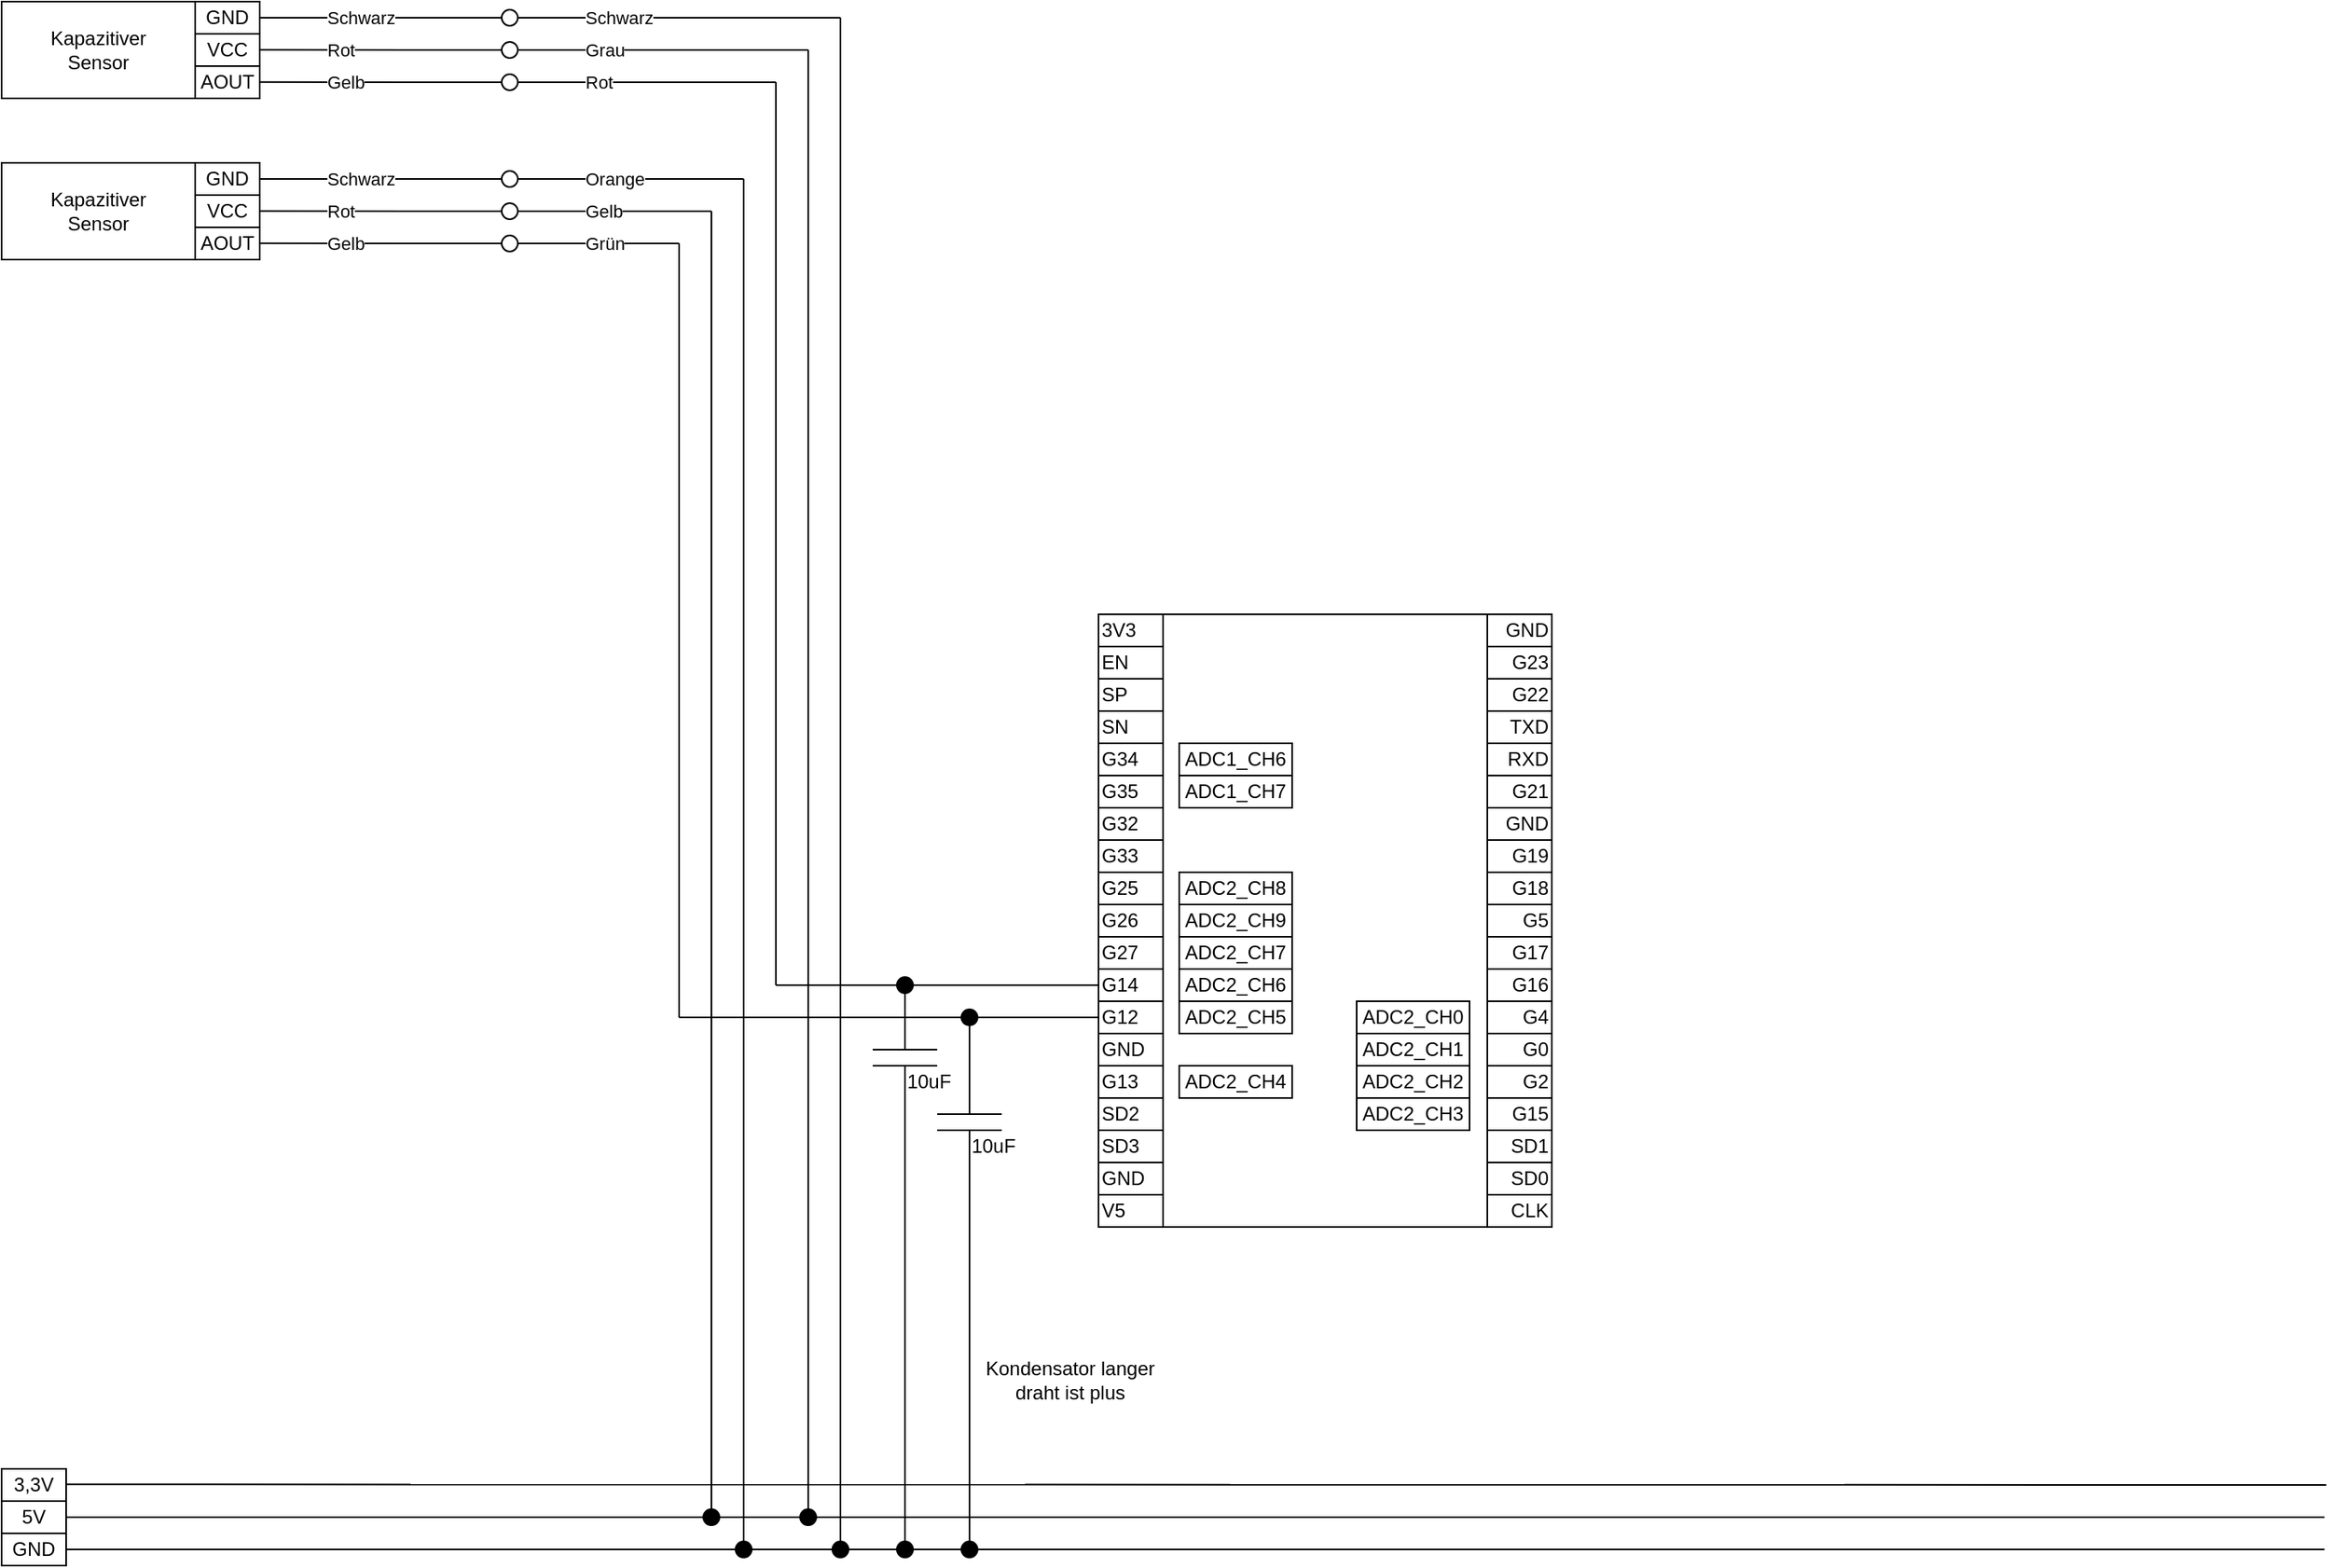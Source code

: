 <mxfile version="12.9.14" type="device"><diagram id="Pzs_bNPUFoUWSnx9T30f" name="Page-1"><mxGraphModel dx="1213" dy="693" grid="1" gridSize="10" guides="1" tooltips="1" connect="1" arrows="1" fold="1" page="1" pageScale="1" pageWidth="827" pageHeight="1169" math="0" shadow="0"><root><mxCell id="0"/><mxCell id="1" parent="0"/><mxCell id="D5qep8JhVWjdf5e0DdW2-1" value="GND" style="rounded=0;whiteSpace=wrap;html=1;" vertex="1" parent="1"><mxGeometry x="240" y="100" width="40" height="20" as="geometry"/></mxCell><mxCell id="D5qep8JhVWjdf5e0DdW2-2" value="VCC" style="rounded=0;whiteSpace=wrap;html=1;" vertex="1" parent="1"><mxGeometry x="240" y="120" width="40" height="20" as="geometry"/></mxCell><mxCell id="D5qep8JhVWjdf5e0DdW2-3" value="AOUT" style="rounded=0;whiteSpace=wrap;html=1;" vertex="1" parent="1"><mxGeometry x="240" y="140" width="40" height="20" as="geometry"/></mxCell><mxCell id="D5qep8JhVWjdf5e0DdW2-4" value="Kapazitiver&lt;br&gt;Sensor" style="rounded=0;whiteSpace=wrap;html=1;" vertex="1" parent="1"><mxGeometry x="120" y="100" width="120" height="60" as="geometry"/></mxCell><mxCell id="D5qep8JhVWjdf5e0DdW2-5" value="" style="endArrow=none;html=1;exitX=1;exitY=0.5;exitDx=0;exitDy=0;entryX=0;entryY=0.5;entryDx=0;entryDy=0;" edge="1" parent="1" source="D5qep8JhVWjdf5e0DdW2-1" target="D5qep8JhVWjdf5e0DdW2-39"><mxGeometry width="50" height="50" relative="1" as="geometry"><mxPoint x="420" y="210" as="sourcePoint"/><mxPoint x="640" y="110" as="targetPoint"/></mxGeometry></mxCell><mxCell id="D5qep8JhVWjdf5e0DdW2-13" value="Schwarz" style="edgeLabel;html=1;align=left;verticalAlign=middle;resizable=0;points=[];" vertex="1" connectable="0" parent="D5qep8JhVWjdf5e0DdW2-5"><mxGeometry x="-0.109" y="1" relative="1" as="geometry"><mxPoint x="-26.67" y="1" as="offset"/></mxGeometry></mxCell><mxCell id="D5qep8JhVWjdf5e0DdW2-6" value="" style="endArrow=none;html=1;exitX=1;exitY=0.5;exitDx=0;exitDy=0;entryX=0;entryY=0.5;entryDx=0;entryDy=0;" edge="1" parent="1" target="D5qep8JhVWjdf5e0DdW2-46"><mxGeometry width="50" height="50" relative="1" as="geometry"><mxPoint x="280" y="129.86" as="sourcePoint"/><mxPoint x="620" y="130" as="targetPoint"/></mxGeometry></mxCell><mxCell id="D5qep8JhVWjdf5e0DdW2-14" value="Rot" style="edgeLabel;html=1;align=left;verticalAlign=middle;resizable=0;points=[];" vertex="1" connectable="0" parent="D5qep8JhVWjdf5e0DdW2-6"><mxGeometry x="-0.105" y="1" relative="1" as="geometry"><mxPoint x="-27.14" y="1.08" as="offset"/></mxGeometry></mxCell><mxCell id="D5qep8JhVWjdf5e0DdW2-7" value="" style="endArrow=none;html=1;exitX=1;exitY=0.5;exitDx=0;exitDy=0;entryX=0;entryY=0.5;entryDx=0;entryDy=0;" edge="1" parent="1" target="D5qep8JhVWjdf5e0DdW2-47"><mxGeometry width="50" height="50" relative="1" as="geometry"><mxPoint x="280" y="149.86" as="sourcePoint"/><mxPoint x="600" y="150" as="targetPoint"/></mxGeometry></mxCell><mxCell id="D5qep8JhVWjdf5e0DdW2-15" value="Gelb" style="edgeLabel;html=1;align=left;verticalAlign=middle;resizable=0;points=[];" vertex="1" connectable="0" parent="D5qep8JhVWjdf5e0DdW2-7"><mxGeometry x="-0.1" y="-1" relative="1" as="geometry"><mxPoint x="-27.62" y="-0.92" as="offset"/></mxGeometry></mxCell><mxCell id="D5qep8JhVWjdf5e0DdW2-16" value="" style="endArrow=none;html=1;exitX=0.5;exitY=0;exitDx=0;exitDy=0;" edge="1" parent="1" source="D5qep8JhVWjdf5e0DdW2-139"><mxGeometry width="50" height="50" relative="1" as="geometry"><mxPoint x="640" y="1060" as="sourcePoint"/><mxPoint x="640" y="110" as="targetPoint"/></mxGeometry></mxCell><mxCell id="D5qep8JhVWjdf5e0DdW2-17" value="" style="endArrow=none;html=1;exitX=0.5;exitY=0;exitDx=0;exitDy=0;" edge="1" parent="1" source="D5qep8JhVWjdf5e0DdW2-137"><mxGeometry width="50" height="50" relative="1" as="geometry"><mxPoint x="620" y="1050" as="sourcePoint"/><mxPoint x="620" y="130" as="targetPoint"/></mxGeometry></mxCell><mxCell id="D5qep8JhVWjdf5e0DdW2-18" value="" style="endArrow=none;html=1;" edge="1" parent="1"><mxGeometry width="50" height="50" relative="1" as="geometry"><mxPoint x="600" y="710" as="sourcePoint"/><mxPoint x="600" y="150" as="targetPoint"/></mxGeometry></mxCell><mxCell id="D5qep8JhVWjdf5e0DdW2-36" value="" style="endArrow=none;html=1;exitX=0.5;exitY=0;exitDx=0;exitDy=0;" edge="1" parent="1" source="D5qep8JhVWjdf5e0DdW2-134"><mxGeometry width="50" height="50" relative="1" as="geometry"><mxPoint x="580" y="1060" as="sourcePoint"/><mxPoint x="580" y="210" as="targetPoint"/></mxGeometry></mxCell><mxCell id="D5qep8JhVWjdf5e0DdW2-37" value="" style="endArrow=none;html=1;" edge="1" parent="1" source="D5qep8JhVWjdf5e0DdW2-135"><mxGeometry width="50" height="50" relative="1" as="geometry"><mxPoint x="560" y="1040" as="sourcePoint"/><mxPoint x="560" y="230" as="targetPoint"/></mxGeometry></mxCell><mxCell id="D5qep8JhVWjdf5e0DdW2-38" value="" style="endArrow=none;html=1;" edge="1" parent="1"><mxGeometry width="50" height="50" relative="1" as="geometry"><mxPoint x="540" y="730" as="sourcePoint"/><mxPoint x="540" y="250" as="targetPoint"/></mxGeometry></mxCell><mxCell id="D5qep8JhVWjdf5e0DdW2-39" value="" style="ellipse;whiteSpace=wrap;html=1;aspect=fixed;fillColor=#ffffff;align=left;" vertex="1" parent="1"><mxGeometry x="430" y="105" width="10" height="10" as="geometry"/></mxCell><mxCell id="D5qep8JhVWjdf5e0DdW2-46" value="" style="ellipse;whiteSpace=wrap;html=1;aspect=fixed;fillColor=#ffffff;align=left;" vertex="1" parent="1"><mxGeometry x="430" y="125" width="10" height="10" as="geometry"/></mxCell><mxCell id="D5qep8JhVWjdf5e0DdW2-47" value="" style="ellipse;whiteSpace=wrap;html=1;aspect=fixed;fillColor=#ffffff;align=left;" vertex="1" parent="1"><mxGeometry x="430" y="145" width="10" height="10" as="geometry"/></mxCell><mxCell id="D5qep8JhVWjdf5e0DdW2-57" value="GND" style="rounded=0;whiteSpace=wrap;html=1;" vertex="1" parent="1"><mxGeometry x="240" y="200" width="40" height="20" as="geometry"/></mxCell><mxCell id="D5qep8JhVWjdf5e0DdW2-58" value="VCC" style="rounded=0;whiteSpace=wrap;html=1;" vertex="1" parent="1"><mxGeometry x="240" y="220" width="40" height="20" as="geometry"/></mxCell><mxCell id="D5qep8JhVWjdf5e0DdW2-59" value="AOUT" style="rounded=0;whiteSpace=wrap;html=1;" vertex="1" parent="1"><mxGeometry x="240" y="240" width="40" height="20" as="geometry"/></mxCell><mxCell id="D5qep8JhVWjdf5e0DdW2-60" value="Kapazitiver&lt;br&gt;Sensor" style="rounded=0;whiteSpace=wrap;html=1;" vertex="1" parent="1"><mxGeometry x="120" y="200" width="120" height="60" as="geometry"/></mxCell><mxCell id="D5qep8JhVWjdf5e0DdW2-61" value="" style="endArrow=none;html=1;exitX=1;exitY=0.5;exitDx=0;exitDy=0;entryX=0;entryY=0.5;entryDx=0;entryDy=0;" edge="1" parent="1" source="D5qep8JhVWjdf5e0DdW2-57" target="D5qep8JhVWjdf5e0DdW2-67"><mxGeometry width="50" height="50" relative="1" as="geometry"><mxPoint x="420" y="310" as="sourcePoint"/><mxPoint x="640" y="210" as="targetPoint"/></mxGeometry></mxCell><mxCell id="D5qep8JhVWjdf5e0DdW2-62" value="Schwarz" style="edgeLabel;html=1;align=left;verticalAlign=middle;resizable=0;points=[];" vertex="1" connectable="0" parent="D5qep8JhVWjdf5e0DdW2-61"><mxGeometry x="-0.109" y="1" relative="1" as="geometry"><mxPoint x="-26.67" y="1" as="offset"/></mxGeometry></mxCell><mxCell id="D5qep8JhVWjdf5e0DdW2-63" value="" style="endArrow=none;html=1;exitX=1;exitY=0.5;exitDx=0;exitDy=0;entryX=0;entryY=0.5;entryDx=0;entryDy=0;" edge="1" parent="1" target="D5qep8JhVWjdf5e0DdW2-68"><mxGeometry width="50" height="50" relative="1" as="geometry"><mxPoint x="280" y="229.86" as="sourcePoint"/><mxPoint x="620" y="230" as="targetPoint"/></mxGeometry></mxCell><mxCell id="D5qep8JhVWjdf5e0DdW2-64" value="Rot" style="edgeLabel;html=1;align=left;verticalAlign=middle;resizable=0;points=[];" vertex="1" connectable="0" parent="D5qep8JhVWjdf5e0DdW2-63"><mxGeometry x="-0.105" y="1" relative="1" as="geometry"><mxPoint x="-27.14" y="1.08" as="offset"/></mxGeometry></mxCell><mxCell id="D5qep8JhVWjdf5e0DdW2-65" value="" style="endArrow=none;html=1;exitX=1;exitY=0.5;exitDx=0;exitDy=0;entryX=0;entryY=0.5;entryDx=0;entryDy=0;" edge="1" parent="1" target="D5qep8JhVWjdf5e0DdW2-69"><mxGeometry width="50" height="50" relative="1" as="geometry"><mxPoint x="280" y="249.86" as="sourcePoint"/><mxPoint x="600" y="250" as="targetPoint"/></mxGeometry></mxCell><mxCell id="D5qep8JhVWjdf5e0DdW2-66" value="Gelb" style="edgeLabel;html=1;align=left;verticalAlign=middle;resizable=0;points=[];" vertex="1" connectable="0" parent="D5qep8JhVWjdf5e0DdW2-65"><mxGeometry x="-0.1" y="-1" relative="1" as="geometry"><mxPoint x="-27.62" y="-0.92" as="offset"/></mxGeometry></mxCell><mxCell id="D5qep8JhVWjdf5e0DdW2-67" value="" style="ellipse;whiteSpace=wrap;html=1;aspect=fixed;fillColor=#ffffff;align=left;" vertex="1" parent="1"><mxGeometry x="430" y="205" width="10" height="10" as="geometry"/></mxCell><mxCell id="D5qep8JhVWjdf5e0DdW2-68" value="" style="ellipse;whiteSpace=wrap;html=1;aspect=fixed;fillColor=#ffffff;align=left;" vertex="1" parent="1"><mxGeometry x="430" y="225" width="10" height="10" as="geometry"/></mxCell><mxCell id="D5qep8JhVWjdf5e0DdW2-69" value="" style="ellipse;whiteSpace=wrap;html=1;aspect=fixed;fillColor=#ffffff;align=left;" vertex="1" parent="1"><mxGeometry x="430" y="245" width="10" height="10" as="geometry"/></mxCell><mxCell id="D5qep8JhVWjdf5e0DdW2-70" value="" style="endArrow=none;html=1;entryX=1;entryY=0.5;entryDx=0;entryDy=0;" edge="1" parent="1" target="D5qep8JhVWjdf5e0DdW2-39"><mxGeometry width="50" height="50" relative="1" as="geometry"><mxPoint x="640" y="110" as="sourcePoint"/><mxPoint x="700" y="210" as="targetPoint"/></mxGeometry></mxCell><mxCell id="D5qep8JhVWjdf5e0DdW2-82" value="Schwarz" style="edgeLabel;html=1;align=left;verticalAlign=middle;resizable=0;points=[];" vertex="1" connectable="0" parent="D5qep8JhVWjdf5e0DdW2-70"><mxGeometry x="0.51" y="1" relative="1" as="geometry"><mxPoint x="-9.14" y="-1" as="offset"/></mxGeometry></mxCell><mxCell id="D5qep8JhVWjdf5e0DdW2-71" value="" style="endArrow=none;html=1;" edge="1" parent="1"><mxGeometry width="50" height="50" relative="1" as="geometry"><mxPoint x="620" y="130" as="sourcePoint"/><mxPoint x="440" y="130" as="targetPoint"/></mxGeometry></mxCell><mxCell id="D5qep8JhVWjdf5e0DdW2-83" value="Grau" style="edgeLabel;html=1;align=left;verticalAlign=middle;resizable=0;points=[];" vertex="1" connectable="0" parent="D5qep8JhVWjdf5e0DdW2-71"><mxGeometry x="0.462" y="-1" relative="1" as="geometry"><mxPoint x="-8.57" y="1" as="offset"/></mxGeometry></mxCell><mxCell id="D5qep8JhVWjdf5e0DdW2-72" value="" style="endArrow=none;html=1;entryX=1;entryY=0.5;entryDx=0;entryDy=0;" edge="1" parent="1" target="D5qep8JhVWjdf5e0DdW2-47"><mxGeometry width="50" height="50" relative="1" as="geometry"><mxPoint x="600" y="150" as="sourcePoint"/><mxPoint x="440.0" y="155" as="targetPoint"/></mxGeometry></mxCell><mxCell id="D5qep8JhVWjdf5e0DdW2-84" value="Rot" style="edgeLabel;html=1;align=left;verticalAlign=middle;resizable=0;points=[];" vertex="1" connectable="0" parent="D5qep8JhVWjdf5e0DdW2-72"><mxGeometry x="0.316" y="2" relative="1" as="geometry"><mxPoint x="-14.86" y="-2" as="offset"/></mxGeometry></mxCell><mxCell id="D5qep8JhVWjdf5e0DdW2-74" value="" style="endArrow=none;html=1;exitX=1;exitY=0.5;exitDx=0;exitDy=0;" edge="1" parent="1" source="D5qep8JhVWjdf5e0DdW2-67"><mxGeometry width="50" height="50" relative="1" as="geometry"><mxPoint x="650" y="260" as="sourcePoint"/><mxPoint x="580" y="210" as="targetPoint"/></mxGeometry></mxCell><mxCell id="D5qep8JhVWjdf5e0DdW2-86" value="Orange" style="edgeLabel;html=1;align=left;verticalAlign=middle;resizable=0;points=[];" vertex="1" connectable="0" parent="D5qep8JhVWjdf5e0DdW2-74"><mxGeometry x="-0.284" y="-1" relative="1" as="geometry"><mxPoint x="-10.29" y="-1" as="offset"/></mxGeometry></mxCell><mxCell id="D5qep8JhVWjdf5e0DdW2-80" value="" style="endArrow=none;html=1;" edge="1" parent="1" target="D5qep8JhVWjdf5e0DdW2-68"><mxGeometry width="50" height="50" relative="1" as="geometry"><mxPoint x="560" y="230" as="sourcePoint"/><mxPoint x="441" y="232" as="targetPoint"/></mxGeometry></mxCell><mxCell id="D5qep8JhVWjdf5e0DdW2-87" value="Gelb" style="edgeLabel;html=1;align=left;verticalAlign=middle;resizable=0;points=[];" vertex="1" connectable="0" parent="D5qep8JhVWjdf5e0DdW2-80"><mxGeometry x="-0.359" y="-2" relative="1" as="geometry"><mxPoint x="-41.71" y="2" as="offset"/></mxGeometry></mxCell><mxCell id="D5qep8JhVWjdf5e0DdW2-81" value="" style="endArrow=none;html=1;entryX=1;entryY=0.5;entryDx=0;entryDy=0;" edge="1" parent="1" target="D5qep8JhVWjdf5e0DdW2-69"><mxGeometry width="50" height="50" relative="1" as="geometry"><mxPoint x="540" y="250" as="sourcePoint"/><mxPoint x="440.0" y="245" as="targetPoint"/></mxGeometry></mxCell><mxCell id="D5qep8JhVWjdf5e0DdW2-88" value="Grün" style="edgeLabel;html=1;align=left;verticalAlign=middle;resizable=0;points=[];" vertex="1" connectable="0" parent="D5qep8JhVWjdf5e0DdW2-81"><mxGeometry x="-0.22" y="-2" relative="1" as="geometry"><mxPoint x="-21.14" y="2" as="offset"/></mxGeometry></mxCell><mxCell id="D5qep8JhVWjdf5e0DdW2-132" value="" style="endArrow=none;html=1;entryX=0;entryY=0.5;entryDx=0;entryDy=0;" edge="1" parent="1" target="D5qep8JhVWjdf5e0DdW2-135"><mxGeometry width="50" height="50" relative="1" as="geometry"><mxPoint x="160" y="1040" as="sourcePoint"/><mxPoint x="1160" y="1040" as="targetPoint"/></mxGeometry></mxCell><mxCell id="D5qep8JhVWjdf5e0DdW2-133" value="" style="endArrow=none;html=1;entryX=0;entryY=0.5;entryDx=0;entryDy=0;" edge="1" parent="1" target="D5qep8JhVWjdf5e0DdW2-134"><mxGeometry width="50" height="50" relative="1" as="geometry"><mxPoint x="160" y="1060" as="sourcePoint"/><mxPoint x="1160" y="1060" as="targetPoint"/></mxGeometry></mxCell><mxCell id="D5qep8JhVWjdf5e0DdW2-134" value="" style="ellipse;whiteSpace=wrap;html=1;aspect=fixed;fillColor=#000000;align=left;" vertex="1" parent="1"><mxGeometry x="575" y="1055" width="10" height="10" as="geometry"/></mxCell><mxCell id="D5qep8JhVWjdf5e0DdW2-135" value="" style="ellipse;whiteSpace=wrap;html=1;aspect=fixed;fillColor=#000000;align=left;" vertex="1" parent="1"><mxGeometry x="555" y="1035" width="10" height="10" as="geometry"/></mxCell><mxCell id="D5qep8JhVWjdf5e0DdW2-137" value="" style="ellipse;whiteSpace=wrap;html=1;aspect=fixed;fillColor=#000000;align=left;" vertex="1" parent="1"><mxGeometry x="615" y="1035" width="10" height="10" as="geometry"/></mxCell><mxCell id="D5qep8JhVWjdf5e0DdW2-139" value="" style="ellipse;whiteSpace=wrap;html=1;aspect=fixed;fillColor=#000000;align=left;spacing=2;" vertex="1" parent="1"><mxGeometry x="635" y="1055" width="10" height="10" as="geometry"/></mxCell><mxCell id="D5qep8JhVWjdf5e0DdW2-141" value="" style="endArrow=none;html=1;exitX=1;exitY=0.5;exitDx=0;exitDy=0;entryX=0;entryY=0.5;entryDx=0;entryDy=0;" edge="1" parent="1" source="D5qep8JhVWjdf5e0DdW2-135" target="D5qep8JhVWjdf5e0DdW2-137"><mxGeometry width="50" height="50" relative="1" as="geometry"><mxPoint x="660" y="1035" as="sourcePoint"/><mxPoint x="710" y="985" as="targetPoint"/></mxGeometry></mxCell><mxCell id="D5qep8JhVWjdf5e0DdW2-143" value="" style="endArrow=none;html=1;exitX=1;exitY=0.5;exitDx=0;exitDy=0;entryX=0;entryY=0.5;entryDx=0;entryDy=0;" edge="1" parent="1" source="D5qep8JhVWjdf5e0DdW2-134" target="D5qep8JhVWjdf5e0DdW2-139"><mxGeometry width="50" height="50" relative="1" as="geometry"><mxPoint x="580.0" y="1050" as="sourcePoint"/><mxPoint x="625" y="1050" as="targetPoint"/></mxGeometry></mxCell><mxCell id="D5qep8JhVWjdf5e0DdW2-144" value="" style="endArrow=none;html=1;exitX=1;exitY=0.5;exitDx=0;exitDy=0;" edge="1" parent="1" source="D5qep8JhVWjdf5e0DdW2-137"><mxGeometry width="50" height="50" relative="1" as="geometry"><mxPoint x="580.0" y="1050" as="sourcePoint"/><mxPoint x="1560" y="1040" as="targetPoint"/></mxGeometry></mxCell><mxCell id="D5qep8JhVWjdf5e0DdW2-145" value="" style="endArrow=none;html=1;exitX=1;exitY=0.5;exitDx=0;exitDy=0;" edge="1" parent="1" source="D5qep8JhVWjdf5e0DdW2-139"><mxGeometry width="50" height="50" relative="1" as="geometry"><mxPoint x="660" y="1059.88" as="sourcePoint"/><mxPoint x="1560" y="1060" as="targetPoint"/></mxGeometry></mxCell><mxCell id="D5qep8JhVWjdf5e0DdW2-169" value="" style="group" vertex="1" connectable="0" parent="1"><mxGeometry x="800" y="480" width="281" height="380" as="geometry"/></mxCell><mxCell id="D5qep8JhVWjdf5e0DdW2-149" value="ADC1_CH4" style="rounded=0;whiteSpace=wrap;html=1;" vertex="1" parent="D5qep8JhVWjdf5e0DdW2-169"><mxGeometry x="50" y="120" width="70" height="20" as="geometry"/></mxCell><mxCell id="D5qep8JhVWjdf5e0DdW2-150" value="ADC1_CH5" style="rounded=0;whiteSpace=wrap;html=1;" vertex="1" parent="D5qep8JhVWjdf5e0DdW2-169"><mxGeometry x="50" y="140" width="70" height="20" as="geometry"/></mxCell><mxCell id="D5qep8JhVWjdf5e0DdW2-130" value="" style="group;direction=west;" vertex="1" connectable="0" parent="D5qep8JhVWjdf5e0DdW2-169"><mxGeometry width="280" height="380" as="geometry"/></mxCell><mxCell id="D5qep8JhVWjdf5e0DdW2-129" value="" style="rounded=0;whiteSpace=wrap;html=1;fillColor=#ffffff;align=right;direction=east;" vertex="1" parent="D5qep8JhVWjdf5e0DdW2-130"><mxGeometry width="280" height="380" as="geometry"/></mxCell><mxCell id="D5qep8JhVWjdf5e0DdW2-110" value="3V3" style="rounded=0;whiteSpace=wrap;html=1;fillColor=#ffffff;align=left;direction=west;" vertex="1" parent="D5qep8JhVWjdf5e0DdW2-169"><mxGeometry width="40" height="20" as="geometry"/></mxCell><mxCell id="D5qep8JhVWjdf5e0DdW2-111" value="EN" style="rounded=0;whiteSpace=wrap;html=1;fillColor=#ffffff;align=left;direction=west;" vertex="1" parent="D5qep8JhVWjdf5e0DdW2-169"><mxGeometry y="20" width="40" height="20" as="geometry"/></mxCell><mxCell id="D5qep8JhVWjdf5e0DdW2-112" value="SP" style="rounded=0;whiteSpace=wrap;html=1;fillColor=#ffffff;align=left;direction=west;" vertex="1" parent="D5qep8JhVWjdf5e0DdW2-169"><mxGeometry y="40" width="40" height="20" as="geometry"/></mxCell><mxCell id="D5qep8JhVWjdf5e0DdW2-113" value="SN" style="rounded=0;whiteSpace=wrap;html=1;fillColor=#ffffff;align=left;direction=west;" vertex="1" parent="D5qep8JhVWjdf5e0DdW2-169"><mxGeometry y="60" width="40" height="20" as="geometry"/></mxCell><mxCell id="D5qep8JhVWjdf5e0DdW2-114" value="G34" style="rounded=0;whiteSpace=wrap;html=1;fillColor=#ffffff;align=left;direction=west;" vertex="1" parent="D5qep8JhVWjdf5e0DdW2-169"><mxGeometry y="80" width="40" height="20" as="geometry"/></mxCell><mxCell id="D5qep8JhVWjdf5e0DdW2-115" value="G35" style="rounded=0;whiteSpace=wrap;html=1;fillColor=#ffffff;align=left;direction=west;" vertex="1" parent="D5qep8JhVWjdf5e0DdW2-169"><mxGeometry y="100" width="40" height="20" as="geometry"/></mxCell><mxCell id="D5qep8JhVWjdf5e0DdW2-116" value="G32" style="rounded=0;whiteSpace=wrap;html=1;fillColor=#ffffff;align=left;direction=west;" vertex="1" parent="D5qep8JhVWjdf5e0DdW2-169"><mxGeometry y="120" width="40" height="20" as="geometry"/></mxCell><mxCell id="D5qep8JhVWjdf5e0DdW2-117" value="G33" style="rounded=0;whiteSpace=wrap;html=1;fillColor=#ffffff;align=left;direction=west;" vertex="1" parent="D5qep8JhVWjdf5e0DdW2-169"><mxGeometry y="140" width="40" height="20" as="geometry"/></mxCell><mxCell id="D5qep8JhVWjdf5e0DdW2-118" value="G25" style="rounded=0;whiteSpace=wrap;html=1;fillColor=#ffffff;align=left;direction=west;" vertex="1" parent="D5qep8JhVWjdf5e0DdW2-169"><mxGeometry y="160" width="40" height="20" as="geometry"/></mxCell><mxCell id="D5qep8JhVWjdf5e0DdW2-119" value="G26" style="rounded=0;whiteSpace=wrap;html=1;fillColor=#ffffff;align=left;direction=west;" vertex="1" parent="D5qep8JhVWjdf5e0DdW2-169"><mxGeometry y="180" width="40" height="20" as="geometry"/></mxCell><mxCell id="D5qep8JhVWjdf5e0DdW2-120" value="G27" style="rounded=0;whiteSpace=wrap;html=1;fillColor=#ffffff;align=left;direction=west;" vertex="1" parent="D5qep8JhVWjdf5e0DdW2-169"><mxGeometry y="200" width="40" height="20" as="geometry"/></mxCell><mxCell id="D5qep8JhVWjdf5e0DdW2-121" value="G14" style="rounded=0;whiteSpace=wrap;html=1;fillColor=#ffffff;align=left;direction=west;" vertex="1" parent="D5qep8JhVWjdf5e0DdW2-169"><mxGeometry y="220" width="40" height="20" as="geometry"/></mxCell><mxCell id="D5qep8JhVWjdf5e0DdW2-122" value="G12" style="rounded=0;whiteSpace=wrap;html=1;fillColor=#ffffff;align=left;direction=west;" vertex="1" parent="D5qep8JhVWjdf5e0DdW2-169"><mxGeometry y="240" width="40" height="20" as="geometry"/></mxCell><mxCell id="D5qep8JhVWjdf5e0DdW2-123" value="GND" style="rounded=0;whiteSpace=wrap;html=1;fillColor=#ffffff;align=left;direction=west;" vertex="1" parent="D5qep8JhVWjdf5e0DdW2-169"><mxGeometry y="260" width="40" height="20" as="geometry"/></mxCell><mxCell id="D5qep8JhVWjdf5e0DdW2-124" value="G13" style="rounded=0;whiteSpace=wrap;html=1;fillColor=#ffffff;align=left;direction=west;" vertex="1" parent="D5qep8JhVWjdf5e0DdW2-169"><mxGeometry y="280" width="40" height="20" as="geometry"/></mxCell><mxCell id="D5qep8JhVWjdf5e0DdW2-125" value="SD2" style="rounded=0;whiteSpace=wrap;html=1;fillColor=#ffffff;align=left;direction=west;" vertex="1" parent="D5qep8JhVWjdf5e0DdW2-169"><mxGeometry y="300" width="40" height="20" as="geometry"/></mxCell><mxCell id="D5qep8JhVWjdf5e0DdW2-126" value="SD3" style="rounded=0;whiteSpace=wrap;html=1;fillColor=#ffffff;align=left;direction=west;" vertex="1" parent="D5qep8JhVWjdf5e0DdW2-169"><mxGeometry y="320" width="40" height="20" as="geometry"/></mxCell><mxCell id="D5qep8JhVWjdf5e0DdW2-127" value="GND" style="rounded=0;whiteSpace=wrap;html=1;fillColor=#ffffff;align=left;direction=west;" vertex="1" parent="D5qep8JhVWjdf5e0DdW2-169"><mxGeometry y="340" width="40" height="20" as="geometry"/></mxCell><mxCell id="D5qep8JhVWjdf5e0DdW2-128" value="V5" style="rounded=0;whiteSpace=wrap;html=1;fillColor=#ffffff;align=left;direction=west;" vertex="1" parent="D5qep8JhVWjdf5e0DdW2-169"><mxGeometry y="360" width="40" height="20" as="geometry"/></mxCell><mxCell id="D5qep8JhVWjdf5e0DdW2-89" value="GND" style="rounded=0;whiteSpace=wrap;html=1;fillColor=#ffffff;align=right;direction=west;" vertex="1" parent="D5qep8JhVWjdf5e0DdW2-169"><mxGeometry x="241" width="40" height="20" as="geometry"/></mxCell><mxCell id="D5qep8JhVWjdf5e0DdW2-91" value="G23" style="rounded=0;whiteSpace=wrap;html=1;fillColor=#ffffff;align=right;direction=west;" vertex="1" parent="D5qep8JhVWjdf5e0DdW2-169"><mxGeometry x="241" y="20" width="40" height="20" as="geometry"/></mxCell><mxCell id="D5qep8JhVWjdf5e0DdW2-92" value="G22&lt;br&gt;" style="rounded=0;whiteSpace=wrap;html=1;fillColor=#ffffff;align=right;direction=west;" vertex="1" parent="D5qep8JhVWjdf5e0DdW2-169"><mxGeometry x="241" y="40" width="40" height="20" as="geometry"/></mxCell><mxCell id="D5qep8JhVWjdf5e0DdW2-93" value="TXD" style="rounded=0;whiteSpace=wrap;html=1;fillColor=#ffffff;align=right;direction=west;" vertex="1" parent="D5qep8JhVWjdf5e0DdW2-169"><mxGeometry x="241" y="60" width="40" height="20" as="geometry"/></mxCell><mxCell id="D5qep8JhVWjdf5e0DdW2-94" value="RXD" style="rounded=0;whiteSpace=wrap;html=1;fillColor=#ffffff;align=right;direction=west;" vertex="1" parent="D5qep8JhVWjdf5e0DdW2-169"><mxGeometry x="241" y="80" width="40" height="20" as="geometry"/></mxCell><mxCell id="D5qep8JhVWjdf5e0DdW2-95" value="G21" style="rounded=0;whiteSpace=wrap;html=1;fillColor=#ffffff;align=right;direction=west;" vertex="1" parent="D5qep8JhVWjdf5e0DdW2-169"><mxGeometry x="241" y="100" width="40" height="20" as="geometry"/></mxCell><mxCell id="D5qep8JhVWjdf5e0DdW2-96" value="GND" style="rounded=0;whiteSpace=wrap;html=1;fillColor=#ffffff;align=right;direction=west;" vertex="1" parent="D5qep8JhVWjdf5e0DdW2-169"><mxGeometry x="241" y="120" width="40" height="20" as="geometry"/></mxCell><mxCell id="D5qep8JhVWjdf5e0DdW2-97" value="G19" style="rounded=0;whiteSpace=wrap;html=1;fillColor=#ffffff;align=right;direction=west;" vertex="1" parent="D5qep8JhVWjdf5e0DdW2-169"><mxGeometry x="241" y="140" width="40" height="20" as="geometry"/></mxCell><mxCell id="D5qep8JhVWjdf5e0DdW2-98" value="G18" style="rounded=0;whiteSpace=wrap;html=1;fillColor=#ffffff;align=right;direction=west;" vertex="1" parent="D5qep8JhVWjdf5e0DdW2-169"><mxGeometry x="241" y="160" width="40" height="20" as="geometry"/></mxCell><mxCell id="D5qep8JhVWjdf5e0DdW2-99" value="G5" style="rounded=0;whiteSpace=wrap;html=1;fillColor=#ffffff;align=right;direction=west;" vertex="1" parent="D5qep8JhVWjdf5e0DdW2-169"><mxGeometry x="241" y="180" width="40" height="20" as="geometry"/></mxCell><mxCell id="D5qep8JhVWjdf5e0DdW2-100" value="G17" style="rounded=0;whiteSpace=wrap;html=1;fillColor=#ffffff;align=right;direction=west;" vertex="1" parent="D5qep8JhVWjdf5e0DdW2-169"><mxGeometry x="241" y="200" width="40" height="20" as="geometry"/></mxCell><mxCell id="D5qep8JhVWjdf5e0DdW2-101" value="G16" style="rounded=0;whiteSpace=wrap;html=1;fillColor=#ffffff;align=right;direction=west;" vertex="1" parent="D5qep8JhVWjdf5e0DdW2-169"><mxGeometry x="241" y="220" width="40" height="20" as="geometry"/></mxCell><mxCell id="D5qep8JhVWjdf5e0DdW2-102" value="G4" style="rounded=0;whiteSpace=wrap;html=1;fillColor=#ffffff;align=right;direction=west;" vertex="1" parent="D5qep8JhVWjdf5e0DdW2-169"><mxGeometry x="241" y="240" width="40" height="20" as="geometry"/></mxCell><mxCell id="D5qep8JhVWjdf5e0DdW2-103" value="G0" style="rounded=0;whiteSpace=wrap;html=1;fillColor=#ffffff;align=right;direction=west;" vertex="1" parent="D5qep8JhVWjdf5e0DdW2-169"><mxGeometry x="241" y="260" width="40" height="20" as="geometry"/></mxCell><mxCell id="D5qep8JhVWjdf5e0DdW2-104" value="G2" style="rounded=0;whiteSpace=wrap;html=1;fillColor=#ffffff;align=right;direction=west;" vertex="1" parent="D5qep8JhVWjdf5e0DdW2-169"><mxGeometry x="241" y="280" width="40" height="20" as="geometry"/></mxCell><mxCell id="D5qep8JhVWjdf5e0DdW2-105" value="G15" style="rounded=0;whiteSpace=wrap;html=1;fillColor=#ffffff;align=right;direction=west;" vertex="1" parent="D5qep8JhVWjdf5e0DdW2-169"><mxGeometry x="241" y="300" width="40" height="20" as="geometry"/></mxCell><mxCell id="D5qep8JhVWjdf5e0DdW2-106" value="SD1" style="rounded=0;whiteSpace=wrap;html=1;fillColor=#ffffff;align=right;direction=west;" vertex="1" parent="D5qep8JhVWjdf5e0DdW2-169"><mxGeometry x="241" y="320" width="40" height="20" as="geometry"/></mxCell><mxCell id="D5qep8JhVWjdf5e0DdW2-107" value="SD0" style="rounded=0;whiteSpace=wrap;html=1;fillColor=#ffffff;align=right;direction=west;" vertex="1" parent="D5qep8JhVWjdf5e0DdW2-169"><mxGeometry x="241" y="340" width="40" height="20" as="geometry"/></mxCell><mxCell id="D5qep8JhVWjdf5e0DdW2-108" value="CLK" style="rounded=0;whiteSpace=wrap;html=1;fillColor=#ffffff;align=right;direction=west;" vertex="1" parent="D5qep8JhVWjdf5e0DdW2-169"><mxGeometry x="241" y="360" width="40" height="20" as="geometry"/></mxCell><mxCell id="D5qep8JhVWjdf5e0DdW2-151" value="ADC1_CH6" style="rounded=0;whiteSpace=wrap;html=1;" vertex="1" parent="D5qep8JhVWjdf5e0DdW2-169"><mxGeometry x="50" y="80" width="70" height="20" as="geometry"/></mxCell><mxCell id="D5qep8JhVWjdf5e0DdW2-152" value="ADC1_CH7" style="rounded=0;whiteSpace=wrap;html=1;" vertex="1" parent="D5qep8JhVWjdf5e0DdW2-169"><mxGeometry x="50" y="100" width="70" height="20" as="geometry"/></mxCell><mxCell id="D5qep8JhVWjdf5e0DdW2-156" value="ADC2_CH1" style="rounded=0;whiteSpace=wrap;html=1;" vertex="1" parent="D5qep8JhVWjdf5e0DdW2-169"><mxGeometry x="160" y="260" width="70" height="20" as="geometry"/></mxCell><mxCell id="D5qep8JhVWjdf5e0DdW2-157" value="ADC2_CH2&lt;br&gt;" style="rounded=0;whiteSpace=wrap;html=1;" vertex="1" parent="D5qep8JhVWjdf5e0DdW2-169"><mxGeometry x="160" y="280" width="70" height="20" as="geometry"/></mxCell><mxCell id="D5qep8JhVWjdf5e0DdW2-159" value="ADC2_CH3" style="rounded=0;whiteSpace=wrap;html=1;" vertex="1" parent="D5qep8JhVWjdf5e0DdW2-169"><mxGeometry x="160" y="300" width="70" height="20" as="geometry"/></mxCell><mxCell id="D5qep8JhVWjdf5e0DdW2-160" value="ADC2_CH4" style="rounded=0;whiteSpace=wrap;html=1;" vertex="1" parent="D5qep8JhVWjdf5e0DdW2-169"><mxGeometry x="50" y="280" width="70" height="20" as="geometry"/></mxCell><mxCell id="D5qep8JhVWjdf5e0DdW2-161" value="ADC2_CH5" style="rounded=0;whiteSpace=wrap;html=1;" vertex="1" parent="D5qep8JhVWjdf5e0DdW2-169"><mxGeometry x="50" y="240" width="70" height="20" as="geometry"/></mxCell><mxCell id="D5qep8JhVWjdf5e0DdW2-162" value="ADC2_CH6" style="rounded=0;whiteSpace=wrap;html=1;" vertex="1" parent="D5qep8JhVWjdf5e0DdW2-169"><mxGeometry x="50" y="220" width="70" height="20" as="geometry"/></mxCell><mxCell id="D5qep8JhVWjdf5e0DdW2-163" value="ADC2_CH7" style="rounded=0;whiteSpace=wrap;html=1;" vertex="1" parent="D5qep8JhVWjdf5e0DdW2-169"><mxGeometry x="50" y="200" width="70" height="20" as="geometry"/></mxCell><mxCell id="D5qep8JhVWjdf5e0DdW2-164" value="ADC2_CH8" style="rounded=0;whiteSpace=wrap;html=1;" vertex="1" parent="D5qep8JhVWjdf5e0DdW2-169"><mxGeometry x="50" y="160" width="70" height="20" as="geometry"/></mxCell><mxCell id="D5qep8JhVWjdf5e0DdW2-165" value="ADC2_CH9" style="rounded=0;whiteSpace=wrap;html=1;" vertex="1" parent="D5qep8JhVWjdf5e0DdW2-169"><mxGeometry x="50" y="180" width="70" height="20" as="geometry"/></mxCell><mxCell id="D5qep8JhVWjdf5e0DdW2-168" value="ADC2_CH0" style="rounded=0;whiteSpace=wrap;html=1;" vertex="1" parent="D5qep8JhVWjdf5e0DdW2-169"><mxGeometry x="160" y="240" width="70" height="20" as="geometry"/></mxCell><mxCell id="D5qep8JhVWjdf5e0DdW2-171" value="" style="endArrow=none;html=1;entryX=1;entryY=0.5;entryDx=0;entryDy=0;" edge="1" parent="1" target="D5qep8JhVWjdf5e0DdW2-121"><mxGeometry width="50" height="50" relative="1" as="geometry"><mxPoint x="600" y="710" as="sourcePoint"/><mxPoint x="560" y="570" as="targetPoint"/></mxGeometry></mxCell><mxCell id="D5qep8JhVWjdf5e0DdW2-172" value="" style="endArrow=none;html=1;entryX=1;entryY=0.5;entryDx=0;entryDy=0;" edge="1" parent="1"><mxGeometry width="50" height="50" relative="1" as="geometry"><mxPoint x="540" y="730" as="sourcePoint"/><mxPoint x="800" y="730.0" as="targetPoint"/></mxGeometry></mxCell><mxCell id="D5qep8JhVWjdf5e0DdW2-173" value="GND" style="rounded=0;whiteSpace=wrap;html=1;" vertex="1" parent="1"><mxGeometry x="120" y="1050" width="40" height="20" as="geometry"/></mxCell><mxCell id="D5qep8JhVWjdf5e0DdW2-174" value="5V" style="rounded=0;whiteSpace=wrap;html=1;" vertex="1" parent="1"><mxGeometry x="120" y="1030" width="40" height="20" as="geometry"/></mxCell><mxCell id="D5qep8JhVWjdf5e0DdW2-176" value="3,3V" style="rounded=0;whiteSpace=wrap;html=1;" vertex="1" parent="1"><mxGeometry x="120" y="1010" width="40" height="20" as="geometry"/></mxCell><mxCell id="D5qep8JhVWjdf5e0DdW2-177" value="" style="endArrow=none;html=1;" edge="1" parent="1"><mxGeometry width="50" height="50" relative="1" as="geometry"><mxPoint x="160.0" y="1019.66" as="sourcePoint"/><mxPoint x="1561.104" y="1020" as="targetPoint"/></mxGeometry></mxCell><mxCell id="D5qep8JhVWjdf5e0DdW2-181" value="" style="endArrow=none;html=1;" edge="1" parent="1"><mxGeometry width="50" height="50" relative="1" as="geometry"><mxPoint x="660" y="750" as="sourcePoint"/><mxPoint x="700" y="750" as="targetPoint"/></mxGeometry></mxCell><mxCell id="D5qep8JhVWjdf5e0DdW2-182" value="" style="endArrow=none;html=1;" edge="1" parent="1"><mxGeometry width="50" height="50" relative="1" as="geometry"><mxPoint x="660" y="760" as="sourcePoint"/><mxPoint x="700" y="760" as="targetPoint"/></mxGeometry></mxCell><mxCell id="D5qep8JhVWjdf5e0DdW2-183" value="" style="endArrow=none;html=1;" edge="1" parent="1"><mxGeometry width="50" height="50" relative="1" as="geometry"><mxPoint x="680" y="1060" as="sourcePoint"/><mxPoint x="680" y="760" as="targetPoint"/></mxGeometry></mxCell><mxCell id="D5qep8JhVWjdf5e0DdW2-184" value="" style="endArrow=none;html=1;" edge="1" parent="1"><mxGeometry width="50" height="50" relative="1" as="geometry"><mxPoint x="680" y="750" as="sourcePoint"/><mxPoint x="680" y="710" as="targetPoint"/></mxGeometry></mxCell><mxCell id="D5qep8JhVWjdf5e0DdW2-185" value="" style="endArrow=none;html=1;" edge="1" parent="1"><mxGeometry width="50" height="50" relative="1" as="geometry"><mxPoint x="700" y="790" as="sourcePoint"/><mxPoint x="740" y="790" as="targetPoint"/></mxGeometry></mxCell><mxCell id="D5qep8JhVWjdf5e0DdW2-186" value="" style="endArrow=none;html=1;" edge="1" parent="1"><mxGeometry width="50" height="50" relative="1" as="geometry"><mxPoint x="700" y="800" as="sourcePoint"/><mxPoint x="740" y="800" as="targetPoint"/></mxGeometry></mxCell><mxCell id="D5qep8JhVWjdf5e0DdW2-187" value="" style="endArrow=none;html=1;" edge="1" parent="1"><mxGeometry width="50" height="50" relative="1" as="geometry"><mxPoint x="720" y="1060" as="sourcePoint"/><mxPoint x="720" y="800" as="targetPoint"/></mxGeometry></mxCell><mxCell id="D5qep8JhVWjdf5e0DdW2-188" value="" style="endArrow=none;html=1;" edge="1" parent="1"><mxGeometry width="50" height="50" relative="1" as="geometry"><mxPoint x="720" y="790" as="sourcePoint"/><mxPoint x="720" y="730" as="targetPoint"/></mxGeometry></mxCell><mxCell id="D5qep8JhVWjdf5e0DdW2-189" value="" style="ellipse;whiteSpace=wrap;html=1;aspect=fixed;fillColor=#000000;align=left;" vertex="1" parent="1"><mxGeometry x="675" y="705" width="10" height="10" as="geometry"/></mxCell><mxCell id="D5qep8JhVWjdf5e0DdW2-191" value="" style="ellipse;whiteSpace=wrap;html=1;aspect=fixed;fillColor=#000000;align=left;" vertex="1" parent="1"><mxGeometry x="715" y="725" width="10" height="10" as="geometry"/></mxCell><mxCell id="D5qep8JhVWjdf5e0DdW2-192" value="" style="ellipse;whiteSpace=wrap;html=1;aspect=fixed;fillColor=#000000;align=left;spacing=2;" vertex="1" parent="1"><mxGeometry x="675" y="1055" width="10" height="10" as="geometry"/></mxCell><mxCell id="D5qep8JhVWjdf5e0DdW2-193" value="" style="ellipse;whiteSpace=wrap;html=1;aspect=fixed;fillColor=#000000;align=left;spacing=2;" vertex="1" parent="1"><mxGeometry x="715" y="1055" width="10" height="10" as="geometry"/></mxCell><mxCell id="D5qep8JhVWjdf5e0DdW2-194" value="10uF" style="text;html=1;strokeColor=none;fillColor=none;align=center;verticalAlign=middle;whiteSpace=wrap;rounded=0;" vertex="1" parent="1"><mxGeometry x="715" y="800" width="40" height="20" as="geometry"/></mxCell><mxCell id="D5qep8JhVWjdf5e0DdW2-195" value="10uF" style="text;html=1;strokeColor=none;fillColor=none;align=center;verticalAlign=middle;whiteSpace=wrap;rounded=0;" vertex="1" parent="1"><mxGeometry x="675" y="760" width="40" height="20" as="geometry"/></mxCell><mxCell id="D5qep8JhVWjdf5e0DdW2-196" value="Kondensator langer draht ist plus" style="text;html=1;strokeColor=none;fillColor=none;align=center;verticalAlign=middle;whiteSpace=wrap;rounded=0;" vertex="1" parent="1"><mxGeometry x="725" y="930" width="115" height="50" as="geometry"/></mxCell></root></mxGraphModel></diagram></mxfile>